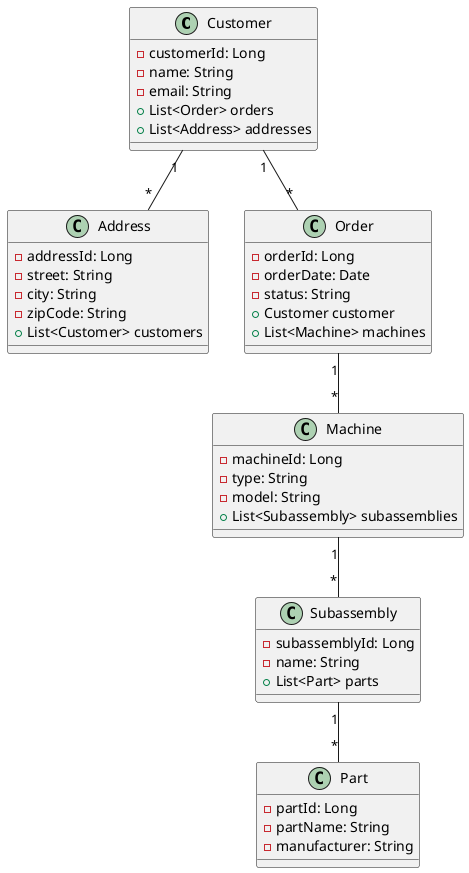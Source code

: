 @startuml

class Customer {
  - customerId: Long
  - name: String
  - email: String
  + List<Order> orders
  + List<Address> addresses
}

class Address {
  - addressId: Long
  - street: String
  - city: String
  - zipCode: String
  + List<Customer> customers
}

class Order {
  - orderId: Long
  - orderDate: Date
  - status: String
  + Customer customer
  + List<Machine> machines
}

class Machine {
  - machineId: Long
  - type: String
  - model: String
  + List<Subassembly> subassemblies
}

class Subassembly {
  - subassemblyId: Long
  - name: String
  + List<Part> parts
}

class Part {
  - partId: Long
  - partName: String
  - manufacturer: String
}

Customer "1" -- "*" Address
Customer "1" -- "*" Order
Order "1" -- "*" Machine
Machine "1" -- "*" Subassembly
Subassembly "1" -- "*" Part

@enduml

